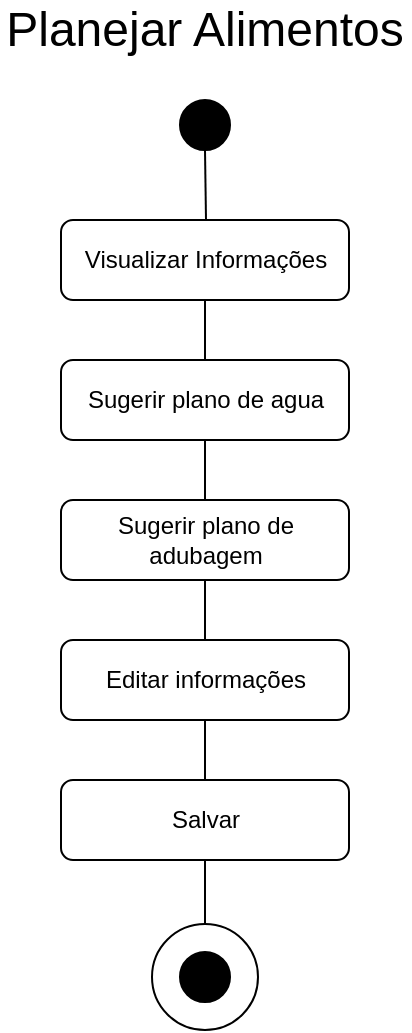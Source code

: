 <mxfile version="24.3.1" type="github">
  <diagram name="Page-1" id="-JmPSKRnMrMWsj_3Vqf4">
    <mxGraphModel dx="1050" dy="522" grid="1" gridSize="10" guides="1" tooltips="1" connect="1" arrows="1" fold="1" page="1" pageScale="1" pageWidth="850" pageHeight="1100" math="0" shadow="0">
      <root>
        <mxCell id="0" />
        <mxCell id="1" parent="0" />
        <mxCell id="tSlhT_HpqHAOAED0eipg-1" value="" style="ellipse;whiteSpace=wrap;html=1;aspect=fixed;fillColor=#000000;" parent="1" vertex="1">
          <mxGeometry x="413" y="70" width="25" height="25" as="geometry" />
        </mxCell>
        <mxCell id="tSlhT_HpqHAOAED0eipg-2" value="&lt;font style=&quot;font-size: 24px;&quot;&gt;Planejar Alimentos&lt;/font&gt;" style="text;html=1;align=center;verticalAlign=middle;whiteSpace=wrap;rounded=0;" parent="1" vertex="1">
          <mxGeometry x="323" y="20" width="205" height="30" as="geometry" />
        </mxCell>
        <mxCell id="tSlhT_HpqHAOAED0eipg-3" value="Visualizar Informações" style="rounded=1;whiteSpace=wrap;html=1;" parent="1" vertex="1">
          <mxGeometry x="353.5" y="130" width="144" height="40" as="geometry" />
        </mxCell>
        <mxCell id="tSlhT_HpqHAOAED0eipg-4" value="" style="endArrow=none;html=1;rounded=0;entryX=0.5;entryY=1;entryDx=0;entryDy=0;" parent="1" target="tSlhT_HpqHAOAED0eipg-1" edge="1">
          <mxGeometry width="50" height="50" relative="1" as="geometry">
            <mxPoint x="426" y="130" as="sourcePoint" />
            <mxPoint x="450" y="220" as="targetPoint" />
          </mxGeometry>
        </mxCell>
        <mxCell id="tSlhT_HpqHAOAED0eipg-5" value="Sugerir plano de agua" style="rounded=1;whiteSpace=wrap;html=1;" parent="1" vertex="1">
          <mxGeometry x="353.5" y="200" width="144" height="40" as="geometry" />
        </mxCell>
        <mxCell id="tSlhT_HpqHAOAED0eipg-6" value="Sugerir plano de adubagem" style="rounded=1;whiteSpace=wrap;html=1;" parent="1" vertex="1">
          <mxGeometry x="353.5" y="270" width="144" height="40" as="geometry" />
        </mxCell>
        <mxCell id="tSlhT_HpqHAOAED0eipg-9" value="Editar informações" style="rounded=1;whiteSpace=wrap;html=1;" parent="1" vertex="1">
          <mxGeometry x="353.5" y="340" width="144" height="40" as="geometry" />
        </mxCell>
        <mxCell id="tSlhT_HpqHAOAED0eipg-10" value="Salvar" style="rounded=1;whiteSpace=wrap;html=1;" parent="1" vertex="1">
          <mxGeometry x="353.5" y="410" width="144" height="40" as="geometry" />
        </mxCell>
        <mxCell id="tSlhT_HpqHAOAED0eipg-14" value="" style="endArrow=none;html=1;rounded=0;entryX=0.5;entryY=1;entryDx=0;entryDy=0;exitX=0.5;exitY=0;exitDx=0;exitDy=0;" parent="1" source="tSlhT_HpqHAOAED0eipg-5" target="tSlhT_HpqHAOAED0eipg-3" edge="1">
          <mxGeometry width="50" height="50" relative="1" as="geometry">
            <mxPoint x="330" y="210" as="sourcePoint" />
            <mxPoint x="380" y="160" as="targetPoint" />
          </mxGeometry>
        </mxCell>
        <mxCell id="tSlhT_HpqHAOAED0eipg-15" value="" style="endArrow=none;html=1;rounded=0;entryX=0.5;entryY=1;entryDx=0;entryDy=0;exitX=0.5;exitY=0;exitDx=0;exitDy=0;" parent="1" source="tSlhT_HpqHAOAED0eipg-6" target="tSlhT_HpqHAOAED0eipg-5" edge="1">
          <mxGeometry width="50" height="50" relative="1" as="geometry">
            <mxPoint x="220" y="330" as="sourcePoint" />
            <mxPoint x="270" y="280" as="targetPoint" />
          </mxGeometry>
        </mxCell>
        <mxCell id="tSlhT_HpqHAOAED0eipg-16" value="" style="endArrow=none;html=1;rounded=0;entryX=0.5;entryY=1;entryDx=0;entryDy=0;exitX=0.5;exitY=0;exitDx=0;exitDy=0;" parent="1" source="tSlhT_HpqHAOAED0eipg-9" target="tSlhT_HpqHAOAED0eipg-6" edge="1">
          <mxGeometry width="50" height="50" relative="1" as="geometry">
            <mxPoint x="400" y="350" as="sourcePoint" />
            <mxPoint x="450" y="300" as="targetPoint" />
          </mxGeometry>
        </mxCell>
        <mxCell id="tSlhT_HpqHAOAED0eipg-17" value="" style="endArrow=none;html=1;rounded=0;entryX=0.5;entryY=1;entryDx=0;entryDy=0;exitX=0.5;exitY=0;exitDx=0;exitDy=0;" parent="1" source="tSlhT_HpqHAOAED0eipg-10" target="tSlhT_HpqHAOAED0eipg-9" edge="1">
          <mxGeometry width="50" height="50" relative="1" as="geometry">
            <mxPoint x="200" y="470" as="sourcePoint" />
            <mxPoint x="250" y="420" as="targetPoint" />
          </mxGeometry>
        </mxCell>
        <mxCell id="tSlhT_HpqHAOAED0eipg-18" value="" style="endArrow=none;html=1;rounded=0;entryX=0.5;entryY=1;entryDx=0;entryDy=0;exitX=0.5;exitY=0;exitDx=0;exitDy=0;" parent="1" source="tSlhT_HpqHAOAED0eipg-20" target="tSlhT_HpqHAOAED0eipg-10" edge="1">
          <mxGeometry width="50" height="50" relative="1" as="geometry">
            <mxPoint x="425.5" y="480" as="sourcePoint" />
            <mxPoint x="450" y="300" as="targetPoint" />
          </mxGeometry>
        </mxCell>
        <mxCell id="tSlhT_HpqHAOAED0eipg-20" value="" style="ellipse;whiteSpace=wrap;html=1;aspect=fixed;" parent="1" vertex="1">
          <mxGeometry x="399" y="482" width="53" height="53" as="geometry" />
        </mxCell>
        <mxCell id="tSlhT_HpqHAOAED0eipg-19" value="" style="ellipse;whiteSpace=wrap;html=1;aspect=fixed;fillColor=#000000;" parent="1" vertex="1">
          <mxGeometry x="413" y="496" width="25" height="25" as="geometry" />
        </mxCell>
      </root>
    </mxGraphModel>
  </diagram>
</mxfile>
